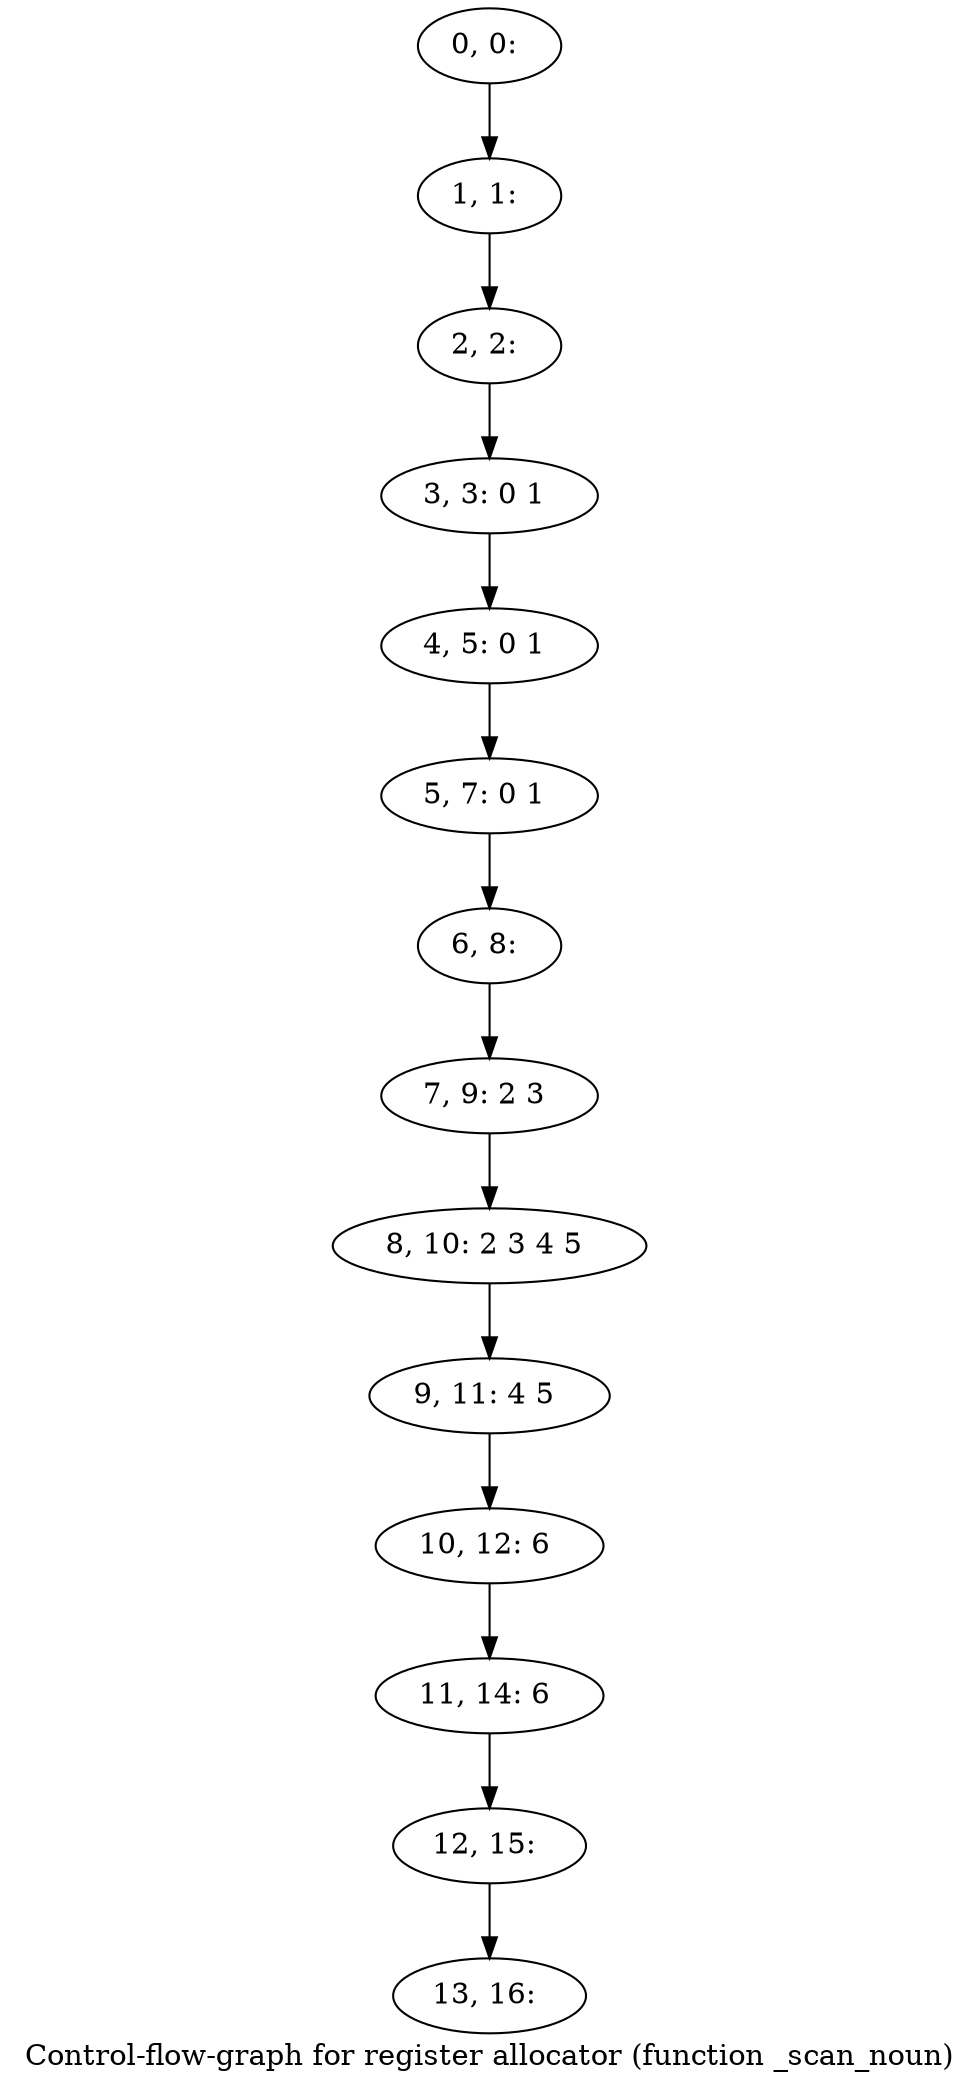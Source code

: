 digraph G {
graph [label="Control-flow-graph for register allocator (function _scan_noun)"]
0[label="0, 0: "];
1[label="1, 1: "];
2[label="2, 2: "];
3[label="3, 3: 0 1 "];
4[label="4, 5: 0 1 "];
5[label="5, 7: 0 1 "];
6[label="6, 8: "];
7[label="7, 9: 2 3 "];
8[label="8, 10: 2 3 4 5 "];
9[label="9, 11: 4 5 "];
10[label="10, 12: 6 "];
11[label="11, 14: 6 "];
12[label="12, 15: "];
13[label="13, 16: "];
0->1 ;
1->2 ;
2->3 ;
3->4 ;
4->5 ;
5->6 ;
6->7 ;
7->8 ;
8->9 ;
9->10 ;
10->11 ;
11->12 ;
12->13 ;
}

